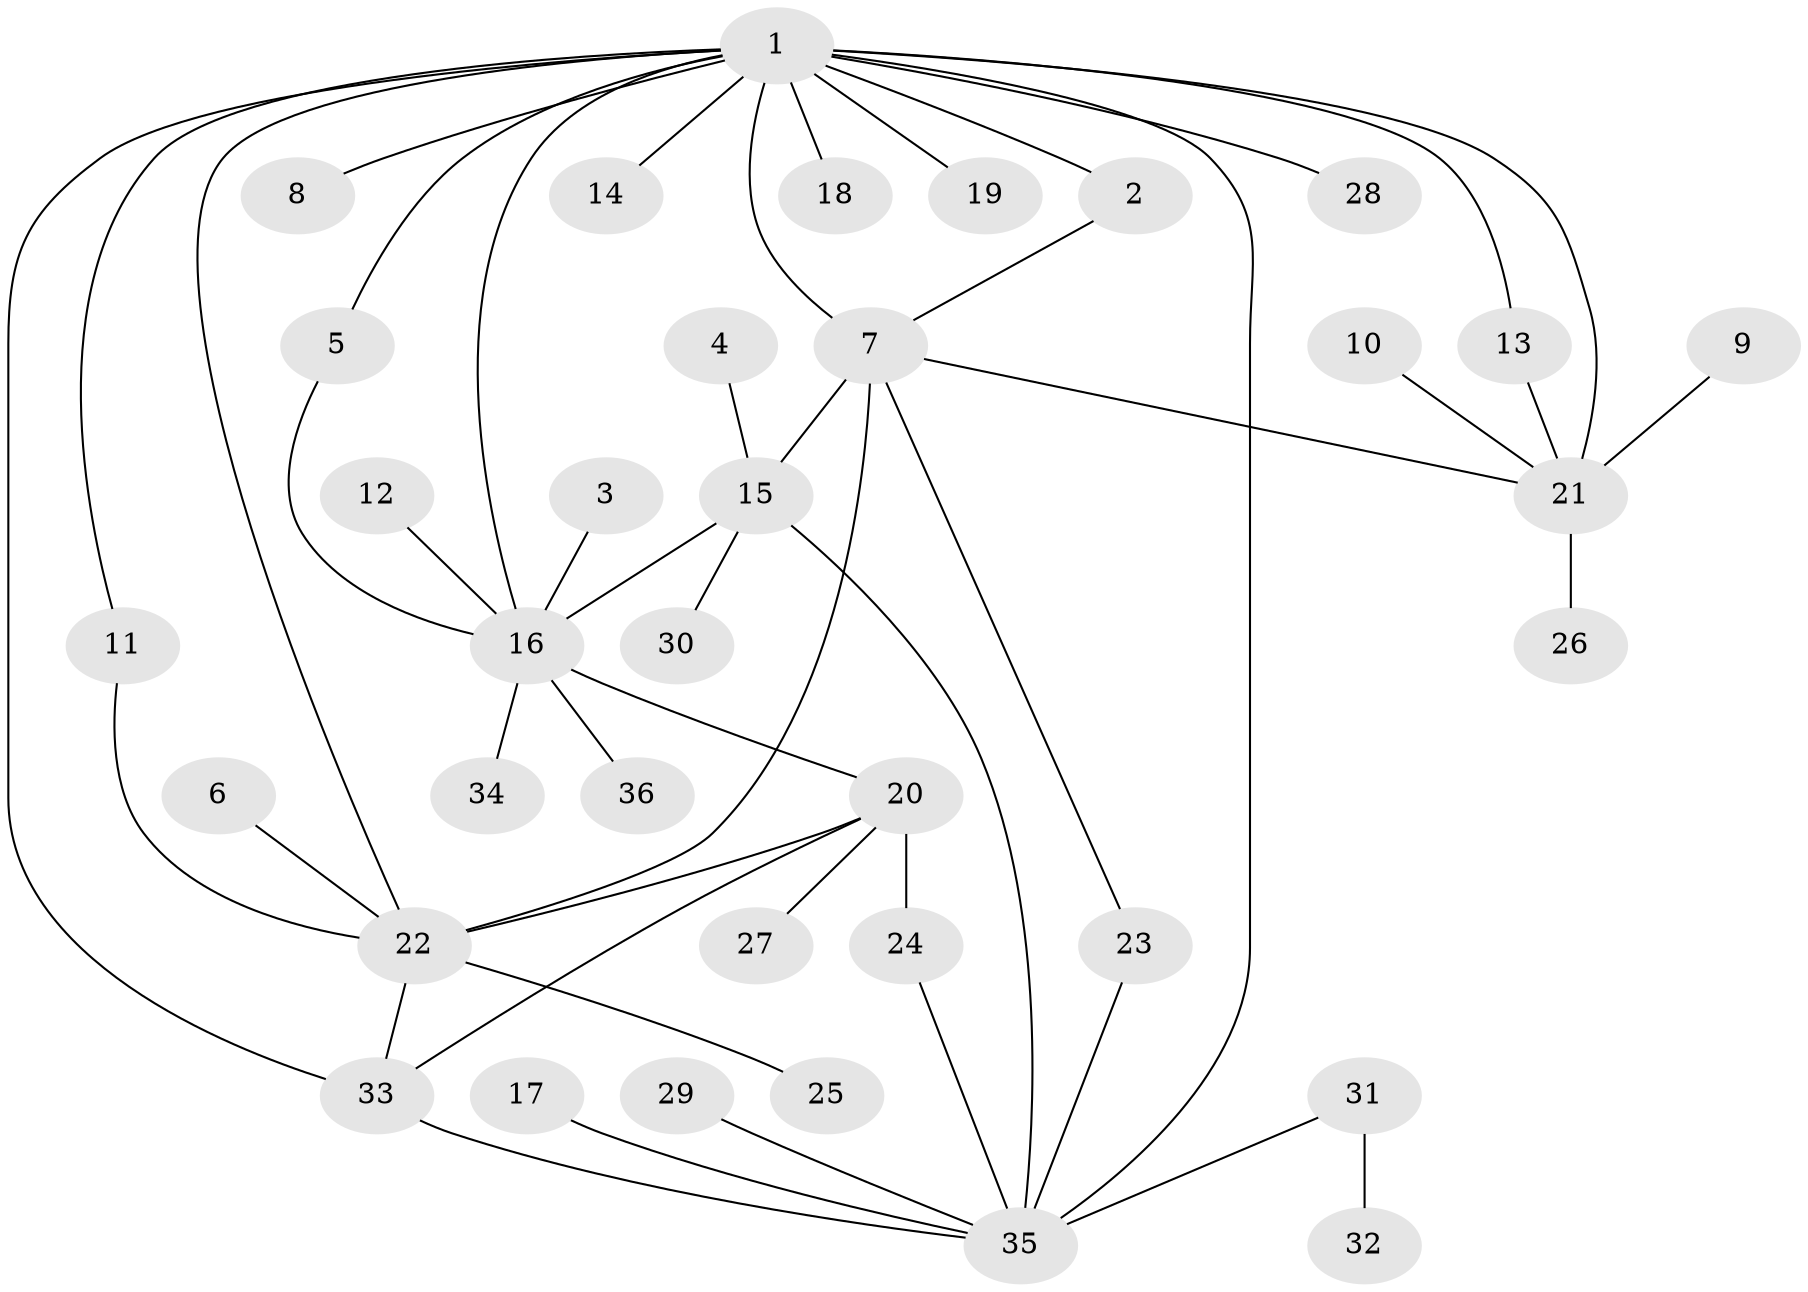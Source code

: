 // original degree distribution, {7: 0.04225352112676056, 4: 0.07042253521126761, 9: 0.04225352112676056, 6: 0.028169014084507043, 10: 0.014084507042253521, 8: 0.014084507042253521, 3: 0.04225352112676056, 5: 0.014084507042253521, 2: 0.19718309859154928, 1: 0.5352112676056338}
// Generated by graph-tools (version 1.1) at 2025/50/03/09/25 03:50:31]
// undirected, 36 vertices, 49 edges
graph export_dot {
graph [start="1"]
  node [color=gray90,style=filled];
  1;
  2;
  3;
  4;
  5;
  6;
  7;
  8;
  9;
  10;
  11;
  12;
  13;
  14;
  15;
  16;
  17;
  18;
  19;
  20;
  21;
  22;
  23;
  24;
  25;
  26;
  27;
  28;
  29;
  30;
  31;
  32;
  33;
  34;
  35;
  36;
  1 -- 2 [weight=1.0];
  1 -- 5 [weight=1.0];
  1 -- 7 [weight=2.0];
  1 -- 8 [weight=1.0];
  1 -- 11 [weight=1.0];
  1 -- 13 [weight=1.0];
  1 -- 14 [weight=1.0];
  1 -- 16 [weight=1.0];
  1 -- 18 [weight=1.0];
  1 -- 19 [weight=1.0];
  1 -- 21 [weight=2.0];
  1 -- 22 [weight=1.0];
  1 -- 28 [weight=1.0];
  1 -- 33 [weight=1.0];
  1 -- 35 [weight=2.0];
  2 -- 7 [weight=1.0];
  3 -- 16 [weight=1.0];
  4 -- 15 [weight=1.0];
  5 -- 16 [weight=1.0];
  6 -- 22 [weight=1.0];
  7 -- 15 [weight=1.0];
  7 -- 21 [weight=1.0];
  7 -- 22 [weight=2.0];
  7 -- 23 [weight=1.0];
  9 -- 21 [weight=1.0];
  10 -- 21 [weight=1.0];
  11 -- 22 [weight=1.0];
  12 -- 16 [weight=1.0];
  13 -- 21 [weight=1.0];
  15 -- 16 [weight=2.0];
  15 -- 30 [weight=1.0];
  15 -- 35 [weight=1.0];
  16 -- 20 [weight=1.0];
  16 -- 34 [weight=1.0];
  16 -- 36 [weight=1.0];
  17 -- 35 [weight=1.0];
  20 -- 22 [weight=1.0];
  20 -- 24 [weight=1.0];
  20 -- 27 [weight=1.0];
  20 -- 33 [weight=1.0];
  21 -- 26 [weight=1.0];
  22 -- 25 [weight=1.0];
  22 -- 33 [weight=1.0];
  23 -- 35 [weight=1.0];
  24 -- 35 [weight=1.0];
  29 -- 35 [weight=1.0];
  31 -- 32 [weight=1.0];
  31 -- 35 [weight=1.0];
  33 -- 35 [weight=1.0];
}
